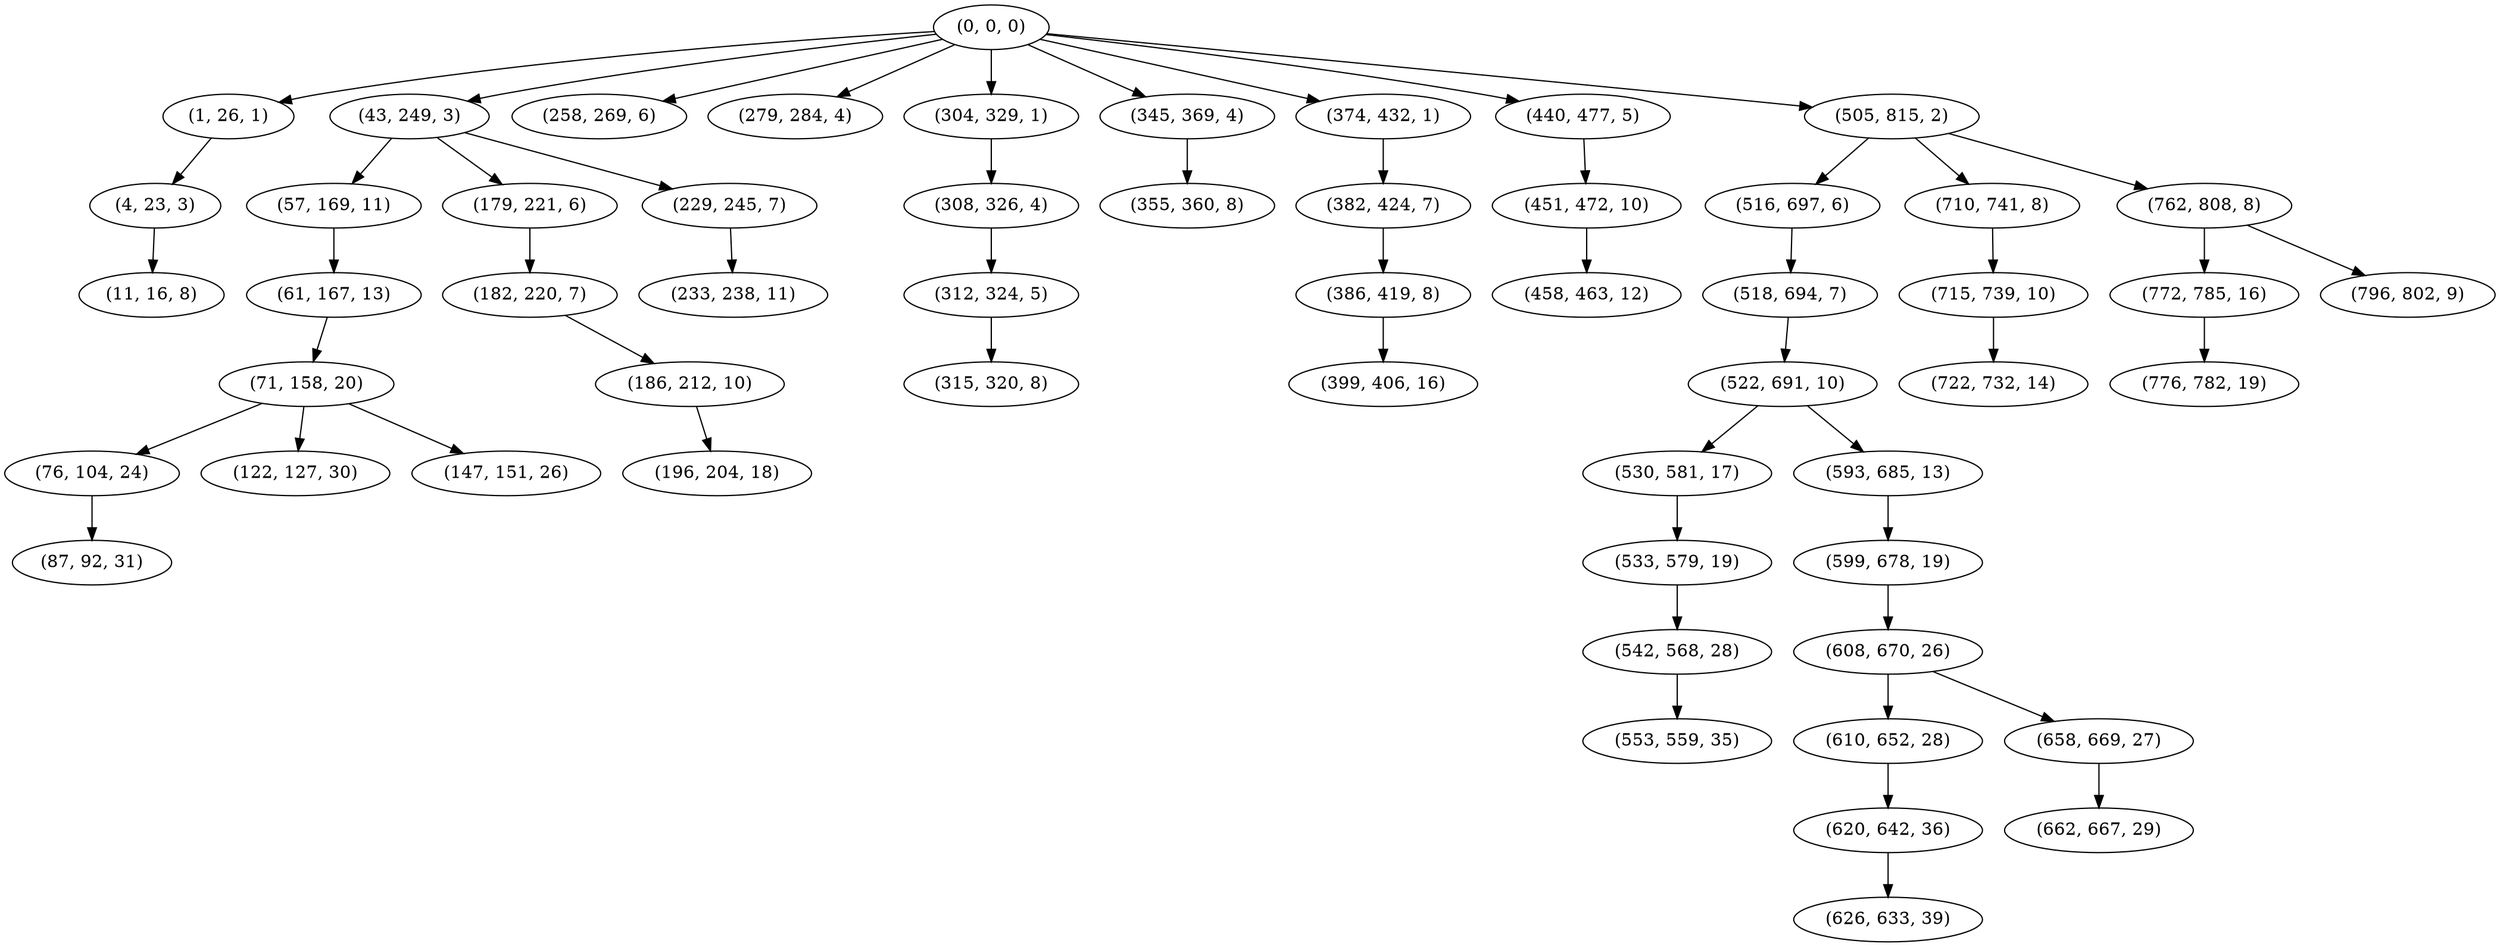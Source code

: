 digraph tree {
    "(0, 0, 0)";
    "(1, 26, 1)";
    "(4, 23, 3)";
    "(11, 16, 8)";
    "(43, 249, 3)";
    "(57, 169, 11)";
    "(61, 167, 13)";
    "(71, 158, 20)";
    "(76, 104, 24)";
    "(87, 92, 31)";
    "(122, 127, 30)";
    "(147, 151, 26)";
    "(179, 221, 6)";
    "(182, 220, 7)";
    "(186, 212, 10)";
    "(196, 204, 18)";
    "(229, 245, 7)";
    "(233, 238, 11)";
    "(258, 269, 6)";
    "(279, 284, 4)";
    "(304, 329, 1)";
    "(308, 326, 4)";
    "(312, 324, 5)";
    "(315, 320, 8)";
    "(345, 369, 4)";
    "(355, 360, 8)";
    "(374, 432, 1)";
    "(382, 424, 7)";
    "(386, 419, 8)";
    "(399, 406, 16)";
    "(440, 477, 5)";
    "(451, 472, 10)";
    "(458, 463, 12)";
    "(505, 815, 2)";
    "(516, 697, 6)";
    "(518, 694, 7)";
    "(522, 691, 10)";
    "(530, 581, 17)";
    "(533, 579, 19)";
    "(542, 568, 28)";
    "(553, 559, 35)";
    "(593, 685, 13)";
    "(599, 678, 19)";
    "(608, 670, 26)";
    "(610, 652, 28)";
    "(620, 642, 36)";
    "(626, 633, 39)";
    "(658, 669, 27)";
    "(662, 667, 29)";
    "(710, 741, 8)";
    "(715, 739, 10)";
    "(722, 732, 14)";
    "(762, 808, 8)";
    "(772, 785, 16)";
    "(776, 782, 19)";
    "(796, 802, 9)";
    "(0, 0, 0)" -> "(1, 26, 1)";
    "(0, 0, 0)" -> "(43, 249, 3)";
    "(0, 0, 0)" -> "(258, 269, 6)";
    "(0, 0, 0)" -> "(279, 284, 4)";
    "(0, 0, 0)" -> "(304, 329, 1)";
    "(0, 0, 0)" -> "(345, 369, 4)";
    "(0, 0, 0)" -> "(374, 432, 1)";
    "(0, 0, 0)" -> "(440, 477, 5)";
    "(0, 0, 0)" -> "(505, 815, 2)";
    "(1, 26, 1)" -> "(4, 23, 3)";
    "(4, 23, 3)" -> "(11, 16, 8)";
    "(43, 249, 3)" -> "(57, 169, 11)";
    "(43, 249, 3)" -> "(179, 221, 6)";
    "(43, 249, 3)" -> "(229, 245, 7)";
    "(57, 169, 11)" -> "(61, 167, 13)";
    "(61, 167, 13)" -> "(71, 158, 20)";
    "(71, 158, 20)" -> "(76, 104, 24)";
    "(71, 158, 20)" -> "(122, 127, 30)";
    "(71, 158, 20)" -> "(147, 151, 26)";
    "(76, 104, 24)" -> "(87, 92, 31)";
    "(179, 221, 6)" -> "(182, 220, 7)";
    "(182, 220, 7)" -> "(186, 212, 10)";
    "(186, 212, 10)" -> "(196, 204, 18)";
    "(229, 245, 7)" -> "(233, 238, 11)";
    "(304, 329, 1)" -> "(308, 326, 4)";
    "(308, 326, 4)" -> "(312, 324, 5)";
    "(312, 324, 5)" -> "(315, 320, 8)";
    "(345, 369, 4)" -> "(355, 360, 8)";
    "(374, 432, 1)" -> "(382, 424, 7)";
    "(382, 424, 7)" -> "(386, 419, 8)";
    "(386, 419, 8)" -> "(399, 406, 16)";
    "(440, 477, 5)" -> "(451, 472, 10)";
    "(451, 472, 10)" -> "(458, 463, 12)";
    "(505, 815, 2)" -> "(516, 697, 6)";
    "(505, 815, 2)" -> "(710, 741, 8)";
    "(505, 815, 2)" -> "(762, 808, 8)";
    "(516, 697, 6)" -> "(518, 694, 7)";
    "(518, 694, 7)" -> "(522, 691, 10)";
    "(522, 691, 10)" -> "(530, 581, 17)";
    "(522, 691, 10)" -> "(593, 685, 13)";
    "(530, 581, 17)" -> "(533, 579, 19)";
    "(533, 579, 19)" -> "(542, 568, 28)";
    "(542, 568, 28)" -> "(553, 559, 35)";
    "(593, 685, 13)" -> "(599, 678, 19)";
    "(599, 678, 19)" -> "(608, 670, 26)";
    "(608, 670, 26)" -> "(610, 652, 28)";
    "(608, 670, 26)" -> "(658, 669, 27)";
    "(610, 652, 28)" -> "(620, 642, 36)";
    "(620, 642, 36)" -> "(626, 633, 39)";
    "(658, 669, 27)" -> "(662, 667, 29)";
    "(710, 741, 8)" -> "(715, 739, 10)";
    "(715, 739, 10)" -> "(722, 732, 14)";
    "(762, 808, 8)" -> "(772, 785, 16)";
    "(762, 808, 8)" -> "(796, 802, 9)";
    "(772, 785, 16)" -> "(776, 782, 19)";
}
